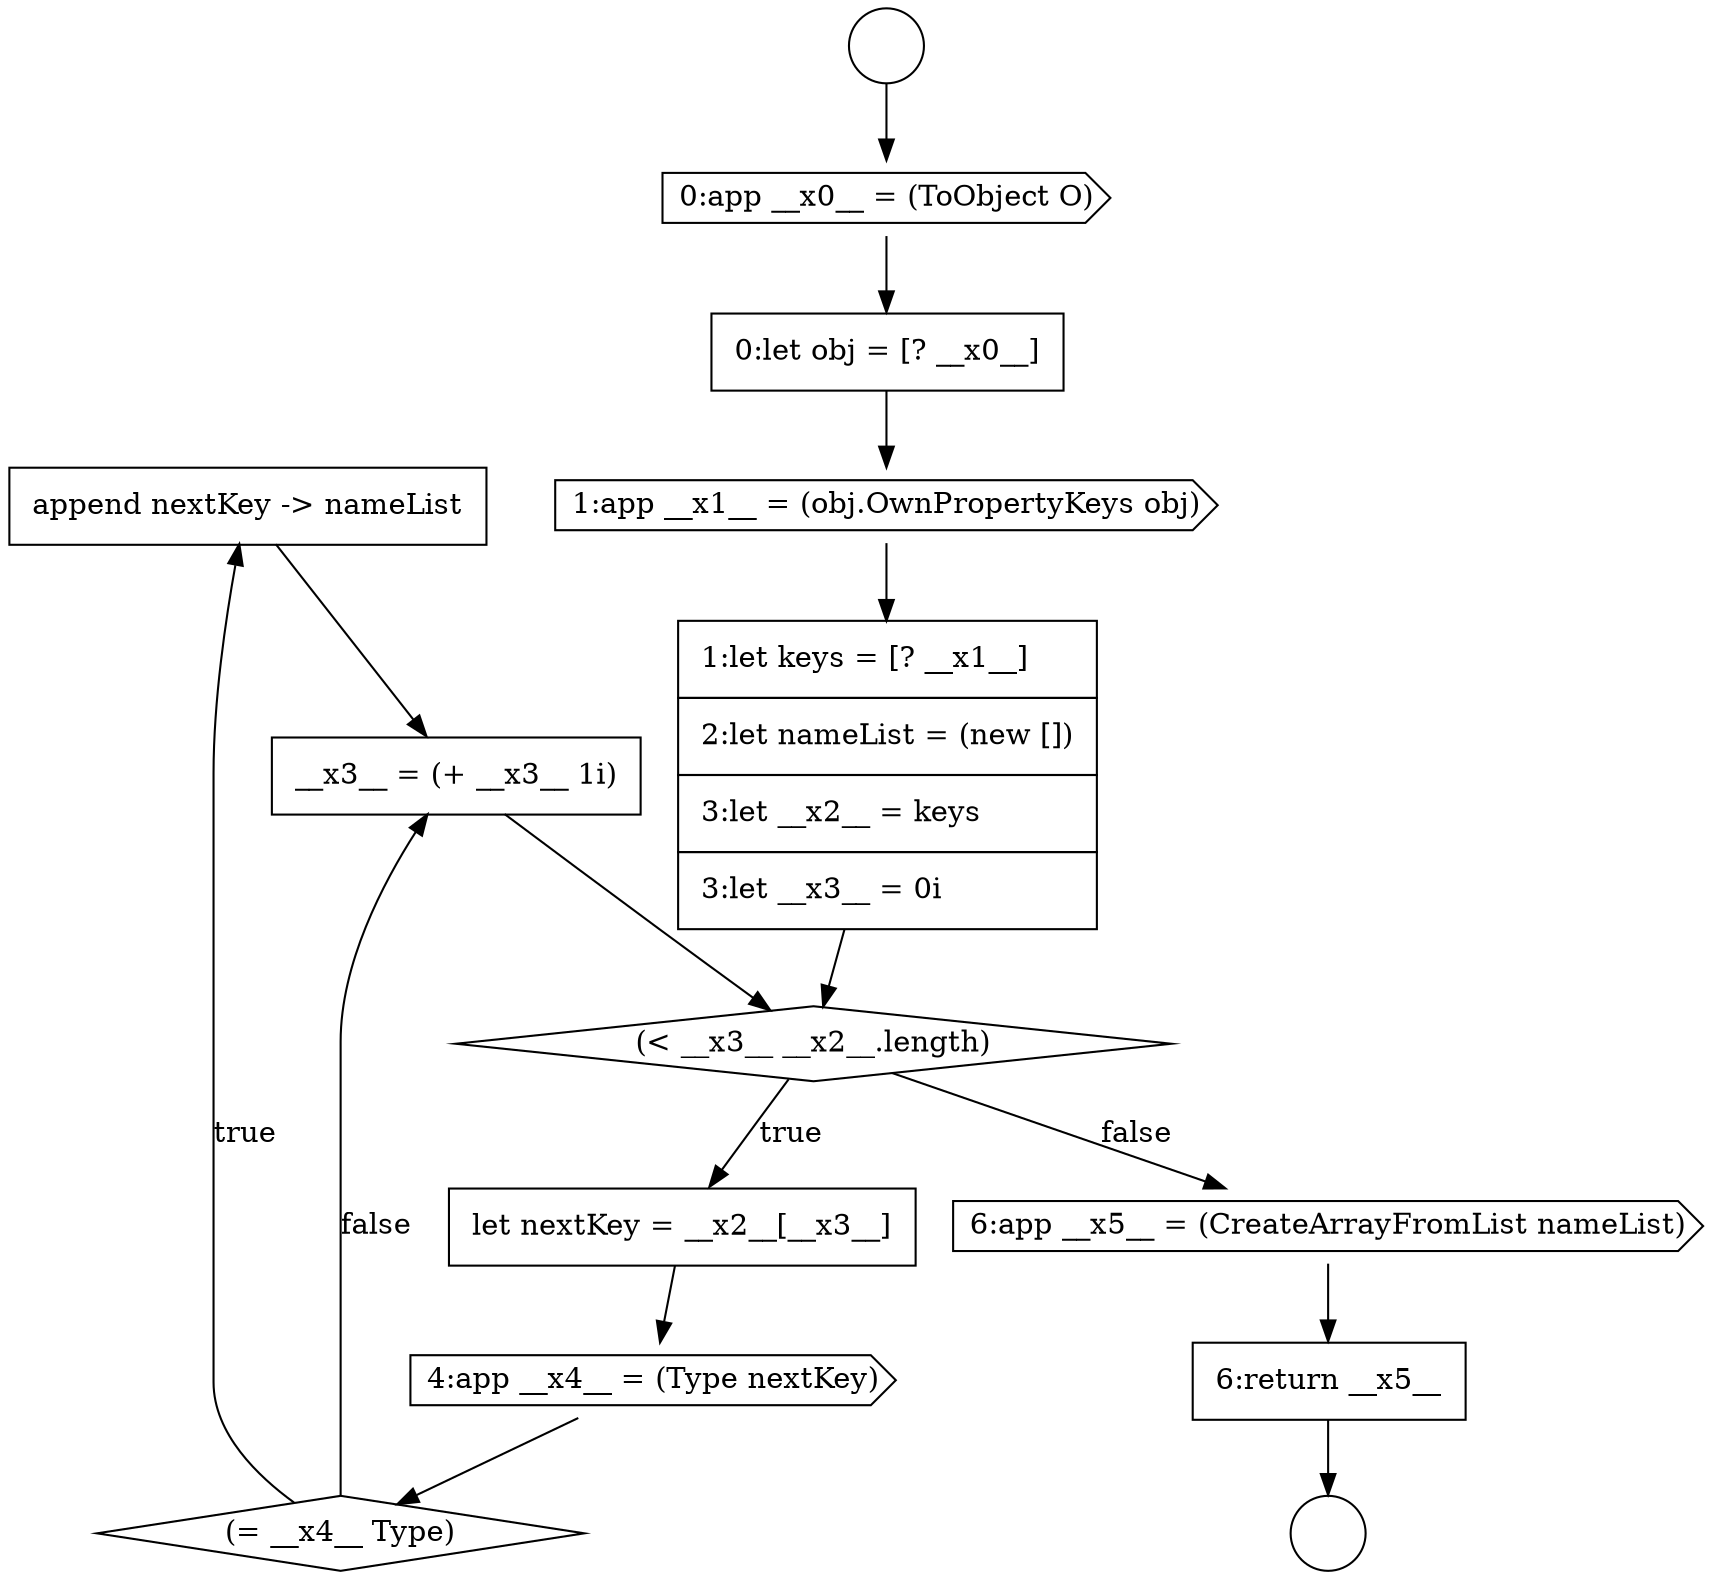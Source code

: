 digraph {
  node10743 [shape=none, margin=0, label=<<font color="black">
    <table border="0" cellborder="1" cellspacing="0" cellpadding="10">
      <tr><td align="left">append nextKey -&gt; nameList</td></tr>
    </table>
  </font>> color="black" fillcolor="white" style=filled]
  node10737 [shape=cds, label=<<font color="black">1:app __x1__ = (obj.OwnPropertyKeys obj)</font>> color="black" fillcolor="white" style=filled]
  node10742 [shape=diamond, label=<<font color="black">(= __x4__ Type)</font>> color="black" fillcolor="white" style=filled]
  node10735 [shape=cds, label=<<font color="black">0:app __x0__ = (ToObject O)</font>> color="black" fillcolor="white" style=filled]
  node10740 [shape=none, margin=0, label=<<font color="black">
    <table border="0" cellborder="1" cellspacing="0" cellpadding="10">
      <tr><td align="left">let nextKey = __x2__[__x3__]</td></tr>
    </table>
  </font>> color="black" fillcolor="white" style=filled]
  node10741 [shape=cds, label=<<font color="black">4:app __x4__ = (Type nextKey)</font>> color="black" fillcolor="white" style=filled]
  node10736 [shape=none, margin=0, label=<<font color="black">
    <table border="0" cellborder="1" cellspacing="0" cellpadding="10">
      <tr><td align="left">0:let obj = [? __x0__]</td></tr>
    </table>
  </font>> color="black" fillcolor="white" style=filled]
  node10739 [shape=diamond, label=<<font color="black">(&lt; __x3__ __x2__.length)</font>> color="black" fillcolor="white" style=filled]
  node10744 [shape=none, margin=0, label=<<font color="black">
    <table border="0" cellborder="1" cellspacing="0" cellpadding="10">
      <tr><td align="left">__x3__ = (+ __x3__ 1i)</td></tr>
    </table>
  </font>> color="black" fillcolor="white" style=filled]
  node10738 [shape=none, margin=0, label=<<font color="black">
    <table border="0" cellborder="1" cellspacing="0" cellpadding="10">
      <tr><td align="left">1:let keys = [? __x1__]</td></tr>
      <tr><td align="left">2:let nameList = (new [])</td></tr>
      <tr><td align="left">3:let __x2__ = keys</td></tr>
      <tr><td align="left">3:let __x3__ = 0i</td></tr>
    </table>
  </font>> color="black" fillcolor="white" style=filled]
  node10733 [shape=circle label=" " color="black" fillcolor="white" style=filled]
  node10745 [shape=cds, label=<<font color="black">6:app __x5__ = (CreateArrayFromList nameList)</font>> color="black" fillcolor="white" style=filled]
  node10746 [shape=none, margin=0, label=<<font color="black">
    <table border="0" cellborder="1" cellspacing="0" cellpadding="10">
      <tr><td align="left">6:return __x5__</td></tr>
    </table>
  </font>> color="black" fillcolor="white" style=filled]
  node10734 [shape=circle label=" " color="black" fillcolor="white" style=filled]
  node10733 -> node10735 [ color="black"]
  node10744 -> node10739 [ color="black"]
  node10741 -> node10742 [ color="black"]
  node10735 -> node10736 [ color="black"]
  node10737 -> node10738 [ color="black"]
  node10740 -> node10741 [ color="black"]
  node10742 -> node10743 [label=<<font color="black">true</font>> color="black"]
  node10742 -> node10744 [label=<<font color="black">false</font>> color="black"]
  node10745 -> node10746 [ color="black"]
  node10738 -> node10739 [ color="black"]
  node10743 -> node10744 [ color="black"]
  node10736 -> node10737 [ color="black"]
  node10746 -> node10734 [ color="black"]
  node10739 -> node10740 [label=<<font color="black">true</font>> color="black"]
  node10739 -> node10745 [label=<<font color="black">false</font>> color="black"]
}
